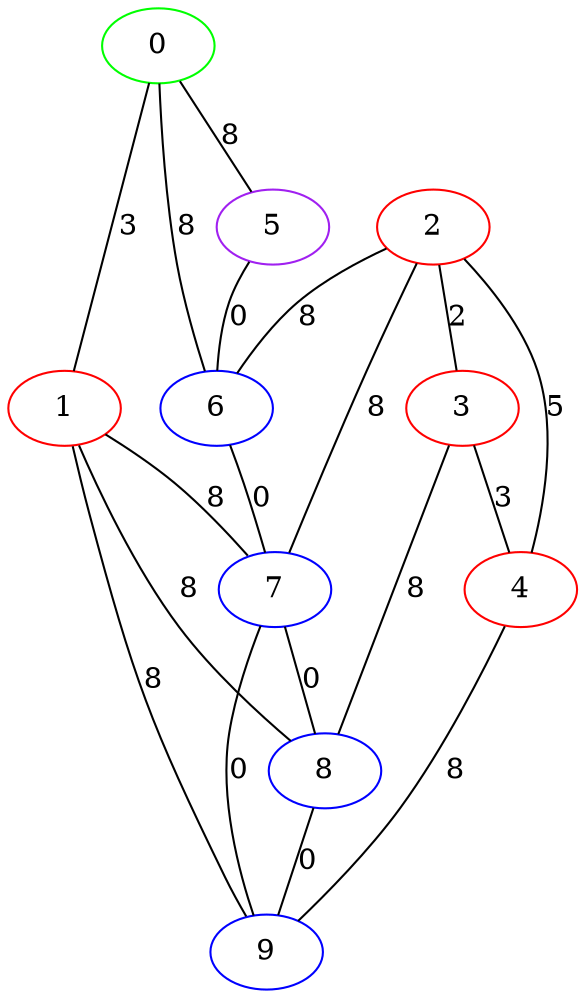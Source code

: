 graph "" {
0 [color=green, weight=2];
1 [color=red, weight=1];
2 [color=red, weight=1];
3 [color=red, weight=1];
4 [color=red, weight=1];
5 [color=purple, weight=4];
6 [color=blue, weight=3];
7 [color=blue, weight=3];
8 [color=blue, weight=3];
9 [color=blue, weight=3];
0 -- 1  [key=0, label=3];
0 -- 5  [key=0, label=8];
0 -- 6  [key=0, label=8];
1 -- 8  [key=0, label=8];
1 -- 9  [key=0, label=8];
1 -- 7  [key=0, label=8];
2 -- 3  [key=0, label=2];
2 -- 4  [key=0, label=5];
2 -- 6  [key=0, label=8];
2 -- 7  [key=0, label=8];
3 -- 8  [key=0, label=8];
3 -- 4  [key=0, label=3];
4 -- 9  [key=0, label=8];
5 -- 6  [key=0, label=0];
6 -- 7  [key=0, label=0];
7 -- 8  [key=0, label=0];
7 -- 9  [key=0, label=0];
8 -- 9  [key=0, label=0];
}
